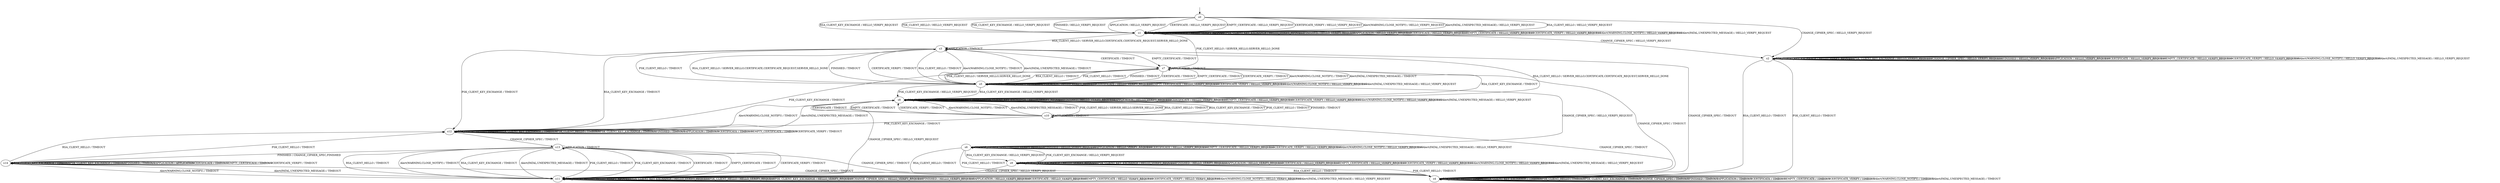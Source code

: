 digraph h3 {
s0 [label="s0"];
s1 [label="s1"];
s2 [label="s2"];
s3 [label="s3"];
s4 [label="s4"];
s7 [label="s7"];
s5 [label="s5"];
s12 [label="s12"];
s6 [label="s6"];
s8 [label="s8"];
s13 [label="s13"];
s9 [label="s9"];
s10 [label="s10"];
s11 [label="s11"];
s14 [label="s14"];
s0 -> s1 [label="RSA_CLIENT_HELLO / HELLO_VERIFY_REQUEST"];
s0 -> s1 [label="RSA_CLIENT_KEY_EXCHANGE / HELLO_VERIFY_REQUEST"];
s0 -> s1 [label="PSK_CLIENT_HELLO / HELLO_VERIFY_REQUEST"];
s0 -> s1 [label="PSK_CLIENT_KEY_EXCHANGE / HELLO_VERIFY_REQUEST"];
s0 -> s2 [label="CHANGE_CIPHER_SPEC / HELLO_VERIFY_REQUEST"];
s0 -> s1 [label="FINISHED / HELLO_VERIFY_REQUEST"];
s0 -> s1 [label="APPLICATION / HELLO_VERIFY_REQUEST"];
s0 -> s1 [label="CERTIFICATE / HELLO_VERIFY_REQUEST"];
s0 -> s1 [label="EMPTY_CERTIFICATE / HELLO_VERIFY_REQUEST"];
s0 -> s1 [label="CERTIFICATE_VERIFY / HELLO_VERIFY_REQUEST"];
s0 -> s1 [label="Alert(WARNING,CLOSE_NOTIFY) / HELLO_VERIFY_REQUEST"];
s0 -> s1 [label="Alert(FATAL,UNEXPECTED_MESSAGE) / HELLO_VERIFY_REQUEST"];
s1 -> s3 [label="RSA_CLIENT_HELLO / SERVER_HELLO,CERTIFICATE,CERTIFICATE_REQUEST,SERVER_HELLO_DONE"];
s1 -> s1 [label="RSA_CLIENT_KEY_EXCHANGE / HELLO_VERIFY_REQUEST"];
s1 -> s7 [label="PSK_CLIENT_HELLO / SERVER_HELLO,SERVER_HELLO_DONE"];
s1 -> s1 [label="PSK_CLIENT_KEY_EXCHANGE / HELLO_VERIFY_REQUEST"];
s1 -> s2 [label="CHANGE_CIPHER_SPEC / HELLO_VERIFY_REQUEST"];
s1 -> s1 [label="FINISHED / HELLO_VERIFY_REQUEST"];
s1 -> s1 [label="APPLICATION / HELLO_VERIFY_REQUEST"];
s1 -> s1 [label="CERTIFICATE / HELLO_VERIFY_REQUEST"];
s1 -> s1 [label="EMPTY_CERTIFICATE / HELLO_VERIFY_REQUEST"];
s1 -> s1 [label="CERTIFICATE_VERIFY / HELLO_VERIFY_REQUEST"];
s1 -> s1 [label="Alert(WARNING,CLOSE_NOTIFY) / HELLO_VERIFY_REQUEST"];
s1 -> s1 [label="Alert(FATAL,UNEXPECTED_MESSAGE) / HELLO_VERIFY_REQUEST"];
s2 -> s4 [label="RSA_CLIENT_HELLO / TIMEOUT"];
s2 -> s2 [label="RSA_CLIENT_KEY_EXCHANGE / HELLO_VERIFY_REQUEST"];
s2 -> s4 [label="PSK_CLIENT_HELLO / TIMEOUT"];
s2 -> s2 [label="PSK_CLIENT_KEY_EXCHANGE / HELLO_VERIFY_REQUEST"];
s2 -> s2 [label="CHANGE_CIPHER_SPEC / HELLO_VERIFY_REQUEST"];
s2 -> s2 [label="FINISHED / HELLO_VERIFY_REQUEST"];
s2 -> s2 [label="APPLICATION / HELLO_VERIFY_REQUEST"];
s2 -> s2 [label="CERTIFICATE / HELLO_VERIFY_REQUEST"];
s2 -> s2 [label="EMPTY_CERTIFICATE / HELLO_VERIFY_REQUEST"];
s2 -> s2 [label="CERTIFICATE_VERIFY / HELLO_VERIFY_REQUEST"];
s2 -> s2 [label="Alert(WARNING,CLOSE_NOTIFY) / HELLO_VERIFY_REQUEST"];
s2 -> s2 [label="Alert(FATAL,UNEXPECTED_MESSAGE) / HELLO_VERIFY_REQUEST"];
s3 -> s5 [label="RSA_CLIENT_HELLO / TIMEOUT"];
s3 -> s12 [label="RSA_CLIENT_KEY_EXCHANGE / TIMEOUT"];
s3 -> s5 [label="PSK_CLIENT_HELLO / TIMEOUT"];
s3 -> s12 [label="PSK_CLIENT_KEY_EXCHANGE / TIMEOUT"];
s3 -> s4 [label="CHANGE_CIPHER_SPEC / TIMEOUT"];
s3 -> s5 [label="FINISHED / TIMEOUT"];
s3 -> s3 [label="APPLICATION / TIMEOUT"];
s3 -> s7 [label="CERTIFICATE / TIMEOUT"];
s3 -> s7 [label="EMPTY_CERTIFICATE / TIMEOUT"];
s3 -> s5 [label="CERTIFICATE_VERIFY / TIMEOUT"];
s3 -> s5 [label="Alert(WARNING,CLOSE_NOTIFY) / TIMEOUT"];
s3 -> s5 [label="Alert(FATAL,UNEXPECTED_MESSAGE) / TIMEOUT"];
s4 -> s4 [label="RSA_CLIENT_HELLO / TIMEOUT"];
s4 -> s4 [label="RSA_CLIENT_KEY_EXCHANGE / TIMEOUT"];
s4 -> s4 [label="PSK_CLIENT_HELLO / TIMEOUT"];
s4 -> s4 [label="PSK_CLIENT_KEY_EXCHANGE / TIMEOUT"];
s4 -> s4 [label="CHANGE_CIPHER_SPEC / TIMEOUT"];
s4 -> s4 [label="FINISHED / TIMEOUT"];
s4 -> s4 [label="APPLICATION / TIMEOUT"];
s4 -> s4 [label="CERTIFICATE / TIMEOUT"];
s4 -> s4 [label="EMPTY_CERTIFICATE / TIMEOUT"];
s4 -> s4 [label="CERTIFICATE_VERIFY / TIMEOUT"];
s4 -> s4 [label="Alert(WARNING,CLOSE_NOTIFY) / TIMEOUT"];
s4 -> s4 [label="Alert(FATAL,UNEXPECTED_MESSAGE) / TIMEOUT"];
s7 -> s5 [label="RSA_CLIENT_HELLO / TIMEOUT"];
s7 -> s8 [label="RSA_CLIENT_KEY_EXCHANGE / TIMEOUT"];
s7 -> s5 [label="PSK_CLIENT_HELLO / TIMEOUT"];
s7 -> s12 [label="PSK_CLIENT_KEY_EXCHANGE / TIMEOUT"];
s7 -> s4 [label="CHANGE_CIPHER_SPEC / TIMEOUT"];
s7 -> s5 [label="FINISHED / TIMEOUT"];
s7 -> s7 [label="APPLICATION / TIMEOUT"];
s7 -> s5 [label="CERTIFICATE / TIMEOUT"];
s7 -> s5 [label="EMPTY_CERTIFICATE / TIMEOUT"];
s7 -> s5 [label="CERTIFICATE_VERIFY / TIMEOUT"];
s7 -> s5 [label="Alert(WARNING,CLOSE_NOTIFY) / TIMEOUT"];
s7 -> s5 [label="Alert(FATAL,UNEXPECTED_MESSAGE) / TIMEOUT"];
s5 -> s3 [label="RSA_CLIENT_HELLO / SERVER_HELLO,CERTIFICATE,CERTIFICATE_REQUEST,SERVER_HELLO_DONE"];
s5 -> s8 [label="RSA_CLIENT_KEY_EXCHANGE / HELLO_VERIFY_REQUEST"];
s5 -> s7 [label="PSK_CLIENT_HELLO / SERVER_HELLO,SERVER_HELLO_DONE"];
s5 -> s8 [label="PSK_CLIENT_KEY_EXCHANGE / HELLO_VERIFY_REQUEST"];
s5 -> s6 [label="CHANGE_CIPHER_SPEC / HELLO_VERIFY_REQUEST"];
s5 -> s5 [label="FINISHED / HELLO_VERIFY_REQUEST"];
s5 -> s5 [label="APPLICATION / HELLO_VERIFY_REQUEST"];
s5 -> s5 [label="CERTIFICATE / HELLO_VERIFY_REQUEST"];
s5 -> s5 [label="EMPTY_CERTIFICATE / HELLO_VERIFY_REQUEST"];
s5 -> s5 [label="CERTIFICATE_VERIFY / HELLO_VERIFY_REQUEST"];
s5 -> s5 [label="Alert(WARNING,CLOSE_NOTIFY) / HELLO_VERIFY_REQUEST"];
s5 -> s5 [label="Alert(FATAL,UNEXPECTED_MESSAGE) / HELLO_VERIFY_REQUEST"];
s12 -> s12 [label="RSA_CLIENT_HELLO / TIMEOUT"];
s12 -> s12 [label="RSA_CLIENT_KEY_EXCHANGE / TIMEOUT"];
s12 -> s12 [label="PSK_CLIENT_HELLO / TIMEOUT"];
s12 -> s12 [label="PSK_CLIENT_KEY_EXCHANGE / TIMEOUT"];
s12 -> s13 [label="CHANGE_CIPHER_SPEC / TIMEOUT"];
s12 -> s12 [label="FINISHED / TIMEOUT"];
s12 -> s12 [label="APPLICATION / TIMEOUT"];
s12 -> s12 [label="CERTIFICATE / TIMEOUT"];
s12 -> s12 [label="EMPTY_CERTIFICATE / TIMEOUT"];
s12 -> s12 [label="CERTIFICATE_VERIFY / TIMEOUT"];
s12 -> s8 [label="Alert(WARNING,CLOSE_NOTIFY) / TIMEOUT"];
s12 -> s8 [label="Alert(FATAL,UNEXPECTED_MESSAGE) / TIMEOUT"];
s6 -> s4 [label="RSA_CLIENT_HELLO / TIMEOUT"];
s6 -> s9 [label="RSA_CLIENT_KEY_EXCHANGE / HELLO_VERIFY_REQUEST"];
s6 -> s4 [label="PSK_CLIENT_HELLO / TIMEOUT"];
s6 -> s9 [label="PSK_CLIENT_KEY_EXCHANGE / HELLO_VERIFY_REQUEST"];
s6 -> s6 [label="CHANGE_CIPHER_SPEC / HELLO_VERIFY_REQUEST"];
s6 -> s6 [label="FINISHED / HELLO_VERIFY_REQUEST"];
s6 -> s6 [label="APPLICATION / HELLO_VERIFY_REQUEST"];
s6 -> s6 [label="CERTIFICATE / HELLO_VERIFY_REQUEST"];
s6 -> s6 [label="EMPTY_CERTIFICATE / HELLO_VERIFY_REQUEST"];
s6 -> s6 [label="CERTIFICATE_VERIFY / HELLO_VERIFY_REQUEST"];
s6 -> s6 [label="Alert(WARNING,CLOSE_NOTIFY) / HELLO_VERIFY_REQUEST"];
s6 -> s6 [label="Alert(FATAL,UNEXPECTED_MESSAGE) / HELLO_VERIFY_REQUEST"];
s8 -> s3 [label="RSA_CLIENT_HELLO / SERVER_HELLO,CERTIFICATE,CERTIFICATE_REQUEST,SERVER_HELLO_DONE"];
s8 -> s8 [label="RSA_CLIENT_KEY_EXCHANGE / HELLO_VERIFY_REQUEST"];
s8 -> s10 [label="PSK_CLIENT_HELLO / SERVER_HELLO,SERVER_HELLO_DONE"];
s8 -> s8 [label="PSK_CLIENT_KEY_EXCHANGE / HELLO_VERIFY_REQUEST"];
s8 -> s11 [label="CHANGE_CIPHER_SPEC / HELLO_VERIFY_REQUEST"];
s8 -> s8 [label="FINISHED / HELLO_VERIFY_REQUEST"];
s8 -> s8 [label="APPLICATION / HELLO_VERIFY_REQUEST"];
s8 -> s8 [label="CERTIFICATE / HELLO_VERIFY_REQUEST"];
s8 -> s8 [label="EMPTY_CERTIFICATE / HELLO_VERIFY_REQUEST"];
s8 -> s8 [label="CERTIFICATE_VERIFY / HELLO_VERIFY_REQUEST"];
s8 -> s8 [label="Alert(WARNING,CLOSE_NOTIFY) / HELLO_VERIFY_REQUEST"];
s8 -> s8 [label="Alert(FATAL,UNEXPECTED_MESSAGE) / HELLO_VERIFY_REQUEST"];
s13 -> s11 [label="RSA_CLIENT_HELLO / TIMEOUT"];
s13 -> s11 [label="RSA_CLIENT_KEY_EXCHANGE / TIMEOUT"];
s13 -> s11 [label="PSK_CLIENT_HELLO / TIMEOUT"];
s13 -> s11 [label="PSK_CLIENT_KEY_EXCHANGE / TIMEOUT"];
s13 -> s4 [label="CHANGE_CIPHER_SPEC / TIMEOUT"];
s13 -> s14 [label="FINISHED / CHANGE_CIPHER_SPEC,FINISHED"];
s13 -> s13 [label="APPLICATION / TIMEOUT"];
s13 -> s11 [label="CERTIFICATE / TIMEOUT"];
s13 -> s11 [label="EMPTY_CERTIFICATE / TIMEOUT"];
s13 -> s11 [label="CERTIFICATE_VERIFY / TIMEOUT"];
s13 -> s11 [label="Alert(WARNING,CLOSE_NOTIFY) / TIMEOUT"];
s13 -> s11 [label="Alert(FATAL,UNEXPECTED_MESSAGE) / TIMEOUT"];
s9 -> s4 [label="RSA_CLIENT_HELLO / TIMEOUT"];
s9 -> s9 [label="RSA_CLIENT_KEY_EXCHANGE / HELLO_VERIFY_REQUEST"];
s9 -> s4 [label="PSK_CLIENT_HELLO / TIMEOUT"];
s9 -> s9 [label="PSK_CLIENT_KEY_EXCHANGE / HELLO_VERIFY_REQUEST"];
s9 -> s11 [label="CHANGE_CIPHER_SPEC / HELLO_VERIFY_REQUEST"];
s9 -> s9 [label="FINISHED / HELLO_VERIFY_REQUEST"];
s9 -> s9 [label="APPLICATION / HELLO_VERIFY_REQUEST"];
s9 -> s9 [label="CERTIFICATE / HELLO_VERIFY_REQUEST"];
s9 -> s9 [label="EMPTY_CERTIFICATE / HELLO_VERIFY_REQUEST"];
s9 -> s9 [label="CERTIFICATE_VERIFY / HELLO_VERIFY_REQUEST"];
s9 -> s9 [label="Alert(WARNING,CLOSE_NOTIFY) / HELLO_VERIFY_REQUEST"];
s9 -> s9 [label="Alert(FATAL,UNEXPECTED_MESSAGE) / HELLO_VERIFY_REQUEST"];
s10 -> s8 [label="RSA_CLIENT_HELLO / TIMEOUT"];
s10 -> s8 [label="RSA_CLIENT_KEY_EXCHANGE / TIMEOUT"];
s10 -> s8 [label="PSK_CLIENT_HELLO / TIMEOUT"];
s10 -> s12 [label="PSK_CLIENT_KEY_EXCHANGE / TIMEOUT"];
s10 -> s4 [label="CHANGE_CIPHER_SPEC / TIMEOUT"];
s10 -> s8 [label="FINISHED / TIMEOUT"];
s10 -> s10 [label="APPLICATION / TIMEOUT"];
s10 -> s8 [label="CERTIFICATE / TIMEOUT"];
s10 -> s8 [label="EMPTY_CERTIFICATE / TIMEOUT"];
s10 -> s8 [label="CERTIFICATE_VERIFY / TIMEOUT"];
s10 -> s8 [label="Alert(WARNING,CLOSE_NOTIFY) / TIMEOUT"];
s10 -> s8 [label="Alert(FATAL,UNEXPECTED_MESSAGE) / TIMEOUT"];
s11 -> s11 [label="RSA_CLIENT_HELLO / HELLO_VERIFY_REQUEST"];
s11 -> s11 [label="RSA_CLIENT_KEY_EXCHANGE / HELLO_VERIFY_REQUEST"];
s11 -> s11 [label="PSK_CLIENT_HELLO / HELLO_VERIFY_REQUEST"];
s11 -> s11 [label="PSK_CLIENT_KEY_EXCHANGE / HELLO_VERIFY_REQUEST"];
s11 -> s11 [label="CHANGE_CIPHER_SPEC / HELLO_VERIFY_REQUEST"];
s11 -> s11 [label="FINISHED / HELLO_VERIFY_REQUEST"];
s11 -> s11 [label="APPLICATION / HELLO_VERIFY_REQUEST"];
s11 -> s11 [label="CERTIFICATE / HELLO_VERIFY_REQUEST"];
s11 -> s11 [label="EMPTY_CERTIFICATE / HELLO_VERIFY_REQUEST"];
s11 -> s11 [label="CERTIFICATE_VERIFY / HELLO_VERIFY_REQUEST"];
s11 -> s11 [label="Alert(WARNING,CLOSE_NOTIFY) / HELLO_VERIFY_REQUEST"];
s11 -> s11 [label="Alert(FATAL,UNEXPECTED_MESSAGE) / HELLO_VERIFY_REQUEST"];
s14 -> s12 [label="RSA_CLIENT_HELLO / TIMEOUT"];
s14 -> s14 [label="RSA_CLIENT_KEY_EXCHANGE / TIMEOUT"];
s14 -> s12 [label="PSK_CLIENT_HELLO / TIMEOUT"];
s14 -> s14 [label="PSK_CLIENT_KEY_EXCHANGE / TIMEOUT"];
s14 -> s4 [label="CHANGE_CIPHER_SPEC / TIMEOUT"];
s14 -> s14 [label="FINISHED / TIMEOUT"];
s14 -> s14 [label="APPLICATION / APPLICATION"];
s14 -> s14 [label="CERTIFICATE / TIMEOUT"];
s14 -> s14 [label="EMPTY_CERTIFICATE / TIMEOUT"];
s14 -> s14 [label="CERTIFICATE_VERIFY / TIMEOUT"];
s14 -> s11 [label="Alert(WARNING,CLOSE_NOTIFY) / TIMEOUT"];
s14 -> s11 [label="Alert(FATAL,UNEXPECTED_MESSAGE) / TIMEOUT"];
__start0 [shape=none, label=""];
__start0 -> s0 [label=""];
}
